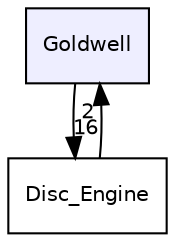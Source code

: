 digraph "Goldwell" {
  compound=true
  node [ fontsize="10", fontname="Helvetica"];
  edge [ labelfontsize="10", labelfontname="Helvetica"];
  dir_b4ca96628f9e835a7af59ef6b28a4e85 [shape=box, label="Goldwell", style="filled", fillcolor="#eeeeff", pencolor="black", URL="dir_b4ca96628f9e835a7af59ef6b28a4e85.html"];
  dir_747b5ad4ad576804cdc82d68540b7ec7 [shape=box label="Disc_Engine" URL="dir_747b5ad4ad576804cdc82d68540b7ec7.html"];
  dir_b4ca96628f9e835a7af59ef6b28a4e85->dir_747b5ad4ad576804cdc82d68540b7ec7 [headlabel="16", labeldistance=1.5 headhref="dir_000001_000000.html"];
  dir_747b5ad4ad576804cdc82d68540b7ec7->dir_b4ca96628f9e835a7af59ef6b28a4e85 [headlabel="2", labeldistance=1.5 headhref="dir_000000_000001.html"];
}
